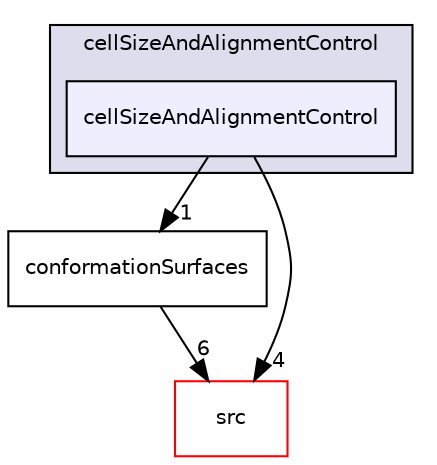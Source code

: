 digraph "applications/utilities/mesh/generation/foamyMesh/conformalVoronoiMesh/cellShapeControl/cellSizeAndAlignmentControl/cellSizeAndAlignmentControl" {
  bgcolor=transparent;
  compound=true
  node [ fontsize="10", fontname="Helvetica"];
  edge [ labelfontsize="10", labelfontname="Helvetica"];
  subgraph clusterdir_0fac8db952babc557e0fb20d3086a2fc {
    graph [ bgcolor="#ddddee", pencolor="black", label="cellSizeAndAlignmentControl" fontname="Helvetica", fontsize="10", URL="dir_0fac8db952babc557e0fb20d3086a2fc.html"]
  dir_ceb700f6c96a4df8330d59bb3498b205 [shape=box, label="cellSizeAndAlignmentControl", style="filled", fillcolor="#eeeeff", pencolor="black", URL="dir_ceb700f6c96a4df8330d59bb3498b205.html"];
  }
  dir_2620dcc07dc81ce1ef4379237ffdbf3e [shape=box label="conformationSurfaces" URL="dir_2620dcc07dc81ce1ef4379237ffdbf3e.html"];
  dir_68267d1309a1af8e8297ef4c3efbcdba [shape=box label="src" color="red" URL="dir_68267d1309a1af8e8297ef4c3efbcdba.html"];
  dir_2620dcc07dc81ce1ef4379237ffdbf3e->dir_68267d1309a1af8e8297ef4c3efbcdba [headlabel="6", labeldistance=1.5 headhref="dir_000543_000730.html"];
  dir_ceb700f6c96a4df8330d59bb3498b205->dir_2620dcc07dc81ce1ef4379237ffdbf3e [headlabel="1", labeldistance=1.5 headhref="dir_000518_000543.html"];
  dir_ceb700f6c96a4df8330d59bb3498b205->dir_68267d1309a1af8e8297ef4c3efbcdba [headlabel="4", labeldistance=1.5 headhref="dir_000518_000730.html"];
}
